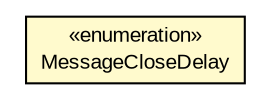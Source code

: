 #!/usr/local/bin/dot
#
# Class diagram 
# Generated by UMLGraph version R5_6-24-gf6e263 (http://www.umlgraph.org/)
#

digraph G {
	edge [fontname="arial",fontsize=10,labelfontname="arial",labelfontsize=10];
	node [fontname="arial",fontsize=10,shape=plaintext];
	nodesep=0.25;
	ranksep=0.5;
	rankdir=LR;
	// com.gwtplatform.carstore.client.application.widget.message.MessageCloseDelay
	c337070 [label=<<table title="com.gwtplatform.carstore.client.application.widget.message.MessageCloseDelay" border="0" cellborder="1" cellspacing="0" cellpadding="2" port="p" bgcolor="lemonChiffon" href="./MessageCloseDelay.html">
		<tr><td><table border="0" cellspacing="0" cellpadding="1">
<tr><td align="center" balign="center"> &#171;enumeration&#187; </td></tr>
<tr><td align="center" balign="center"> MessageCloseDelay </td></tr>
		</table></td></tr>
		</table>>, URL="./MessageCloseDelay.html", fontname="arial", fontcolor="black", fontsize=10.0];
}

